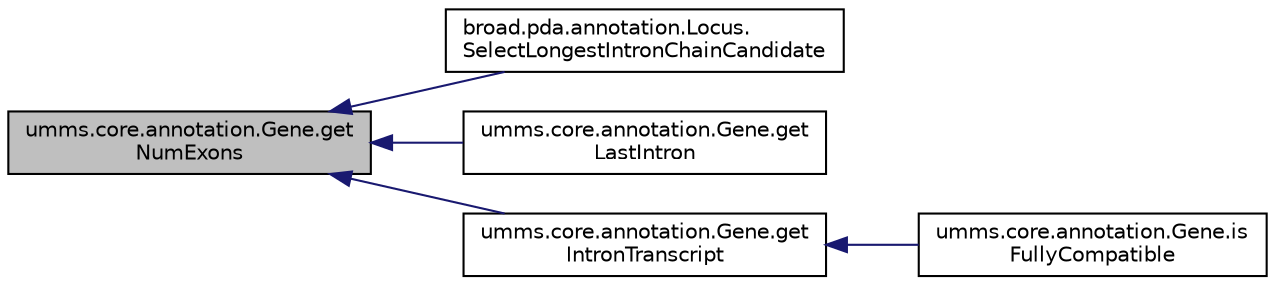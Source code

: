 digraph "umms.core.annotation.Gene.getNumExons"
{
  edge [fontname="Helvetica",fontsize="10",labelfontname="Helvetica",labelfontsize="10"];
  node [fontname="Helvetica",fontsize="10",shape=record];
  rankdir="LR";
  Node1 [label="umms.core.annotation.Gene.get\lNumExons",height=0.2,width=0.4,color="black", fillcolor="grey75", style="filled" fontcolor="black"];
  Node1 -> Node2 [dir="back",color="midnightblue",fontsize="10",style="solid",fontname="Helvetica"];
  Node2 [label="broad.pda.annotation.Locus.\lSelectLongestIntronChainCandidate",height=0.2,width=0.4,color="black", fillcolor="white", style="filled",URL="$classbroad_1_1pda_1_1annotation_1_1_locus.html#a11d537e3a80eacc32bb221711bc03dfc"];
  Node1 -> Node3 [dir="back",color="midnightblue",fontsize="10",style="solid",fontname="Helvetica"];
  Node3 [label="umms.core.annotation.Gene.get\lLastIntron",height=0.2,width=0.4,color="black", fillcolor="white", style="filled",URL="$classumms_1_1core_1_1annotation_1_1_gene.html#a74728d0843f18d11420ec15bab53a2b1"];
  Node1 -> Node4 [dir="back",color="midnightblue",fontsize="10",style="solid",fontname="Helvetica"];
  Node4 [label="umms.core.annotation.Gene.get\lIntronTranscript",height=0.2,width=0.4,color="black", fillcolor="white", style="filled",URL="$classumms_1_1core_1_1annotation_1_1_gene.html#a921d5aac3c0e8e5b5ff2de7328e5d68e"];
  Node4 -> Node5 [dir="back",color="midnightblue",fontsize="10",style="solid",fontname="Helvetica"];
  Node5 [label="umms.core.annotation.Gene.is\lFullyCompatible",height=0.2,width=0.4,color="black", fillcolor="white", style="filled",URL="$classumms_1_1core_1_1annotation_1_1_gene.html#ac1f84639046dcf50ab5c6ff82416cfaa"];
}
